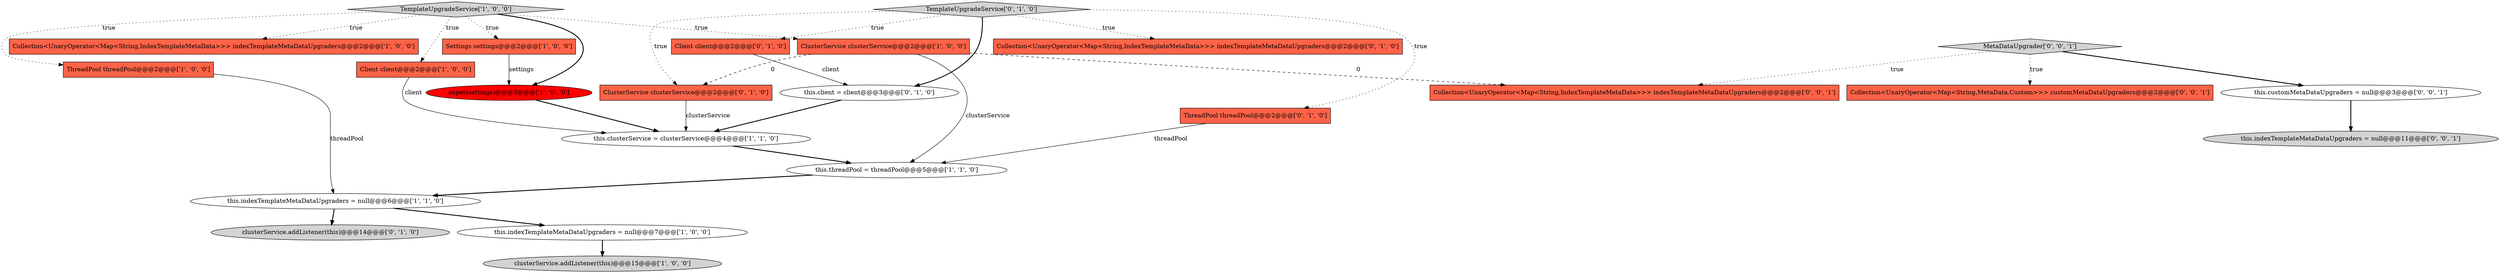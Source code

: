 digraph {
2 [style = filled, label = "this.clusterService = clusterService@@@4@@@['1', '1', '0']", fillcolor = white, shape = ellipse image = "AAA0AAABBB1BBB"];
0 [style = filled, label = "clusterService.addListener(this)@@@15@@@['1', '0', '0']", fillcolor = lightgray, shape = ellipse image = "AAA0AAABBB1BBB"];
11 [style = filled, label = "this.indexTemplateMetaDataUpgraders = null@@@6@@@['1', '1', '0']", fillcolor = white, shape = ellipse image = "AAA0AAABBB1BBB"];
15 [style = filled, label = "ThreadPool threadPool@@@2@@@['0', '1', '0']", fillcolor = tomato, shape = box image = "AAA0AAABBB2BBB"];
10 [style = filled, label = "ClusterService clusterService@@@2@@@['1', '0', '0']", fillcolor = tomato, shape = box image = "AAA1AAABBB1BBB"];
13 [style = filled, label = "clusterService.addListener(this)@@@14@@@['0', '1', '0']", fillcolor = lightgray, shape = ellipse image = "AAA0AAABBB2BBB"];
3 [style = filled, label = "Collection<UnaryOperator<Map<String,IndexTemplateMetaData>>> indexTemplateMetaDataUpgraders@@@2@@@['1', '0', '0']", fillcolor = tomato, shape = box image = "AAA0AAABBB1BBB"];
19 [style = filled, label = "Collection<UnaryOperator<Map<String,MetaData.Custom>>> customMetaDataUpgraders@@@2@@@['0', '0', '1']", fillcolor = tomato, shape = box image = "AAA0AAABBB3BBB"];
1 [style = filled, label = "Client client@@@2@@@['1', '0', '0']", fillcolor = tomato, shape = box image = "AAA0AAABBB1BBB"];
6 [style = filled, label = "this.indexTemplateMetaDataUpgraders = null@@@7@@@['1', '0', '0']", fillcolor = white, shape = ellipse image = "AAA0AAABBB1BBB"];
22 [style = filled, label = "this.indexTemplateMetaDataUpgraders = null@@@11@@@['0', '0', '1']", fillcolor = lightgray, shape = ellipse image = "AAA0AAABBB3BBB"];
9 [style = filled, label = "super(settings)@@@3@@@['1', '0', '0']", fillcolor = red, shape = ellipse image = "AAA1AAABBB1BBB"];
21 [style = filled, label = "Collection<UnaryOperator<Map<String,IndexTemplateMetaData>>> indexTemplateMetaDataUpgraders@@@2@@@['0', '0', '1']", fillcolor = tomato, shape = box image = "AAA0AAABBB3BBB"];
14 [style = filled, label = "this.client = client@@@3@@@['0', '1', '0']", fillcolor = white, shape = ellipse image = "AAA0AAABBB2BBB"];
17 [style = filled, label = "ClusterService clusterService@@@2@@@['0', '1', '0']", fillcolor = tomato, shape = box image = "AAA1AAABBB2BBB"];
16 [style = filled, label = "Collection<UnaryOperator<Map<String,IndexTemplateMetaData>>> indexTemplateMetaDataUpgraders@@@2@@@['0', '1', '0']", fillcolor = tomato, shape = box image = "AAA0AAABBB2BBB"];
20 [style = filled, label = "this.customMetaDataUpgraders = null@@@3@@@['0', '0', '1']", fillcolor = white, shape = ellipse image = "AAA0AAABBB3BBB"];
12 [style = filled, label = "Client client@@@2@@@['0', '1', '0']", fillcolor = tomato, shape = box image = "AAA0AAABBB2BBB"];
5 [style = filled, label = "Settings settings@@@2@@@['1', '0', '0']", fillcolor = tomato, shape = box image = "AAA0AAABBB1BBB"];
23 [style = filled, label = "MetaDataUpgrader['0', '0', '1']", fillcolor = lightgray, shape = diamond image = "AAA0AAABBB3BBB"];
4 [style = filled, label = "TemplateUpgradeService['1', '0', '0']", fillcolor = lightgray, shape = diamond image = "AAA0AAABBB1BBB"];
7 [style = filled, label = "ThreadPool threadPool@@@2@@@['1', '0', '0']", fillcolor = tomato, shape = box image = "AAA0AAABBB1BBB"];
8 [style = filled, label = "this.threadPool = threadPool@@@5@@@['1', '1', '0']", fillcolor = white, shape = ellipse image = "AAA0AAABBB1BBB"];
18 [style = filled, label = "TemplateUpgradeService['0', '1', '0']", fillcolor = lightgray, shape = diamond image = "AAA0AAABBB2BBB"];
4->9 [style = bold, label=""];
4->5 [style = dotted, label="true"];
23->20 [style = bold, label=""];
10->21 [style = dashed, label="0"];
4->1 [style = dotted, label="true"];
9->2 [style = bold, label=""];
4->10 [style = dotted, label="true"];
18->16 [style = dotted, label="true"];
1->2 [style = solid, label="client"];
11->6 [style = bold, label=""];
18->15 [style = dotted, label="true"];
23->21 [style = dotted, label="true"];
4->7 [style = dotted, label="true"];
10->8 [style = solid, label="clusterService"];
6->0 [style = bold, label=""];
23->19 [style = dotted, label="true"];
15->8 [style = solid, label="threadPool"];
17->2 [style = solid, label="clusterService"];
20->22 [style = bold, label=""];
5->9 [style = solid, label="settings"];
18->12 [style = dotted, label="true"];
4->3 [style = dotted, label="true"];
11->13 [style = bold, label=""];
7->11 [style = solid, label="threadPool"];
10->17 [style = dashed, label="0"];
14->2 [style = bold, label=""];
18->17 [style = dotted, label="true"];
8->11 [style = bold, label=""];
18->14 [style = bold, label=""];
2->8 [style = bold, label=""];
12->14 [style = solid, label="client"];
}
